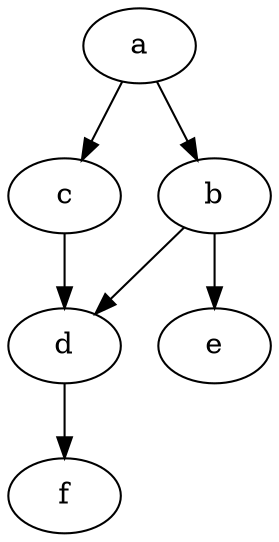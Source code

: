 digraph {
    a;
    b;
    c;
    d;
    e;
    f;
    a -> b;
    a -> c;
    b -> d;
    b -> e;
    c -> d;
    d -> f;
}
